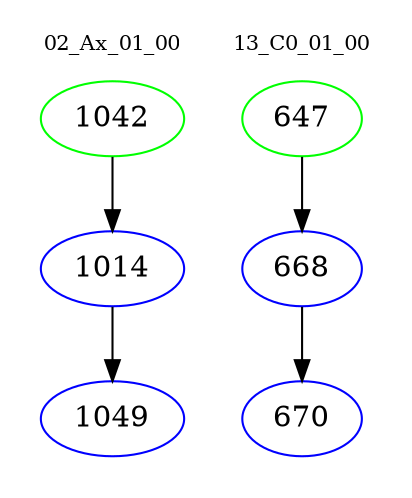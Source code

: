 digraph{
subgraph cluster_0 {
color = white
label = "02_Ax_01_00";
fontsize=10;
T0_1042 [label="1042", color="green"]
T0_1042 -> T0_1014 [color="black"]
T0_1014 [label="1014", color="blue"]
T0_1014 -> T0_1049 [color="black"]
T0_1049 [label="1049", color="blue"]
}
subgraph cluster_1 {
color = white
label = "13_C0_01_00";
fontsize=10;
T1_647 [label="647", color="green"]
T1_647 -> T1_668 [color="black"]
T1_668 [label="668", color="blue"]
T1_668 -> T1_670 [color="black"]
T1_670 [label="670", color="blue"]
}
}
